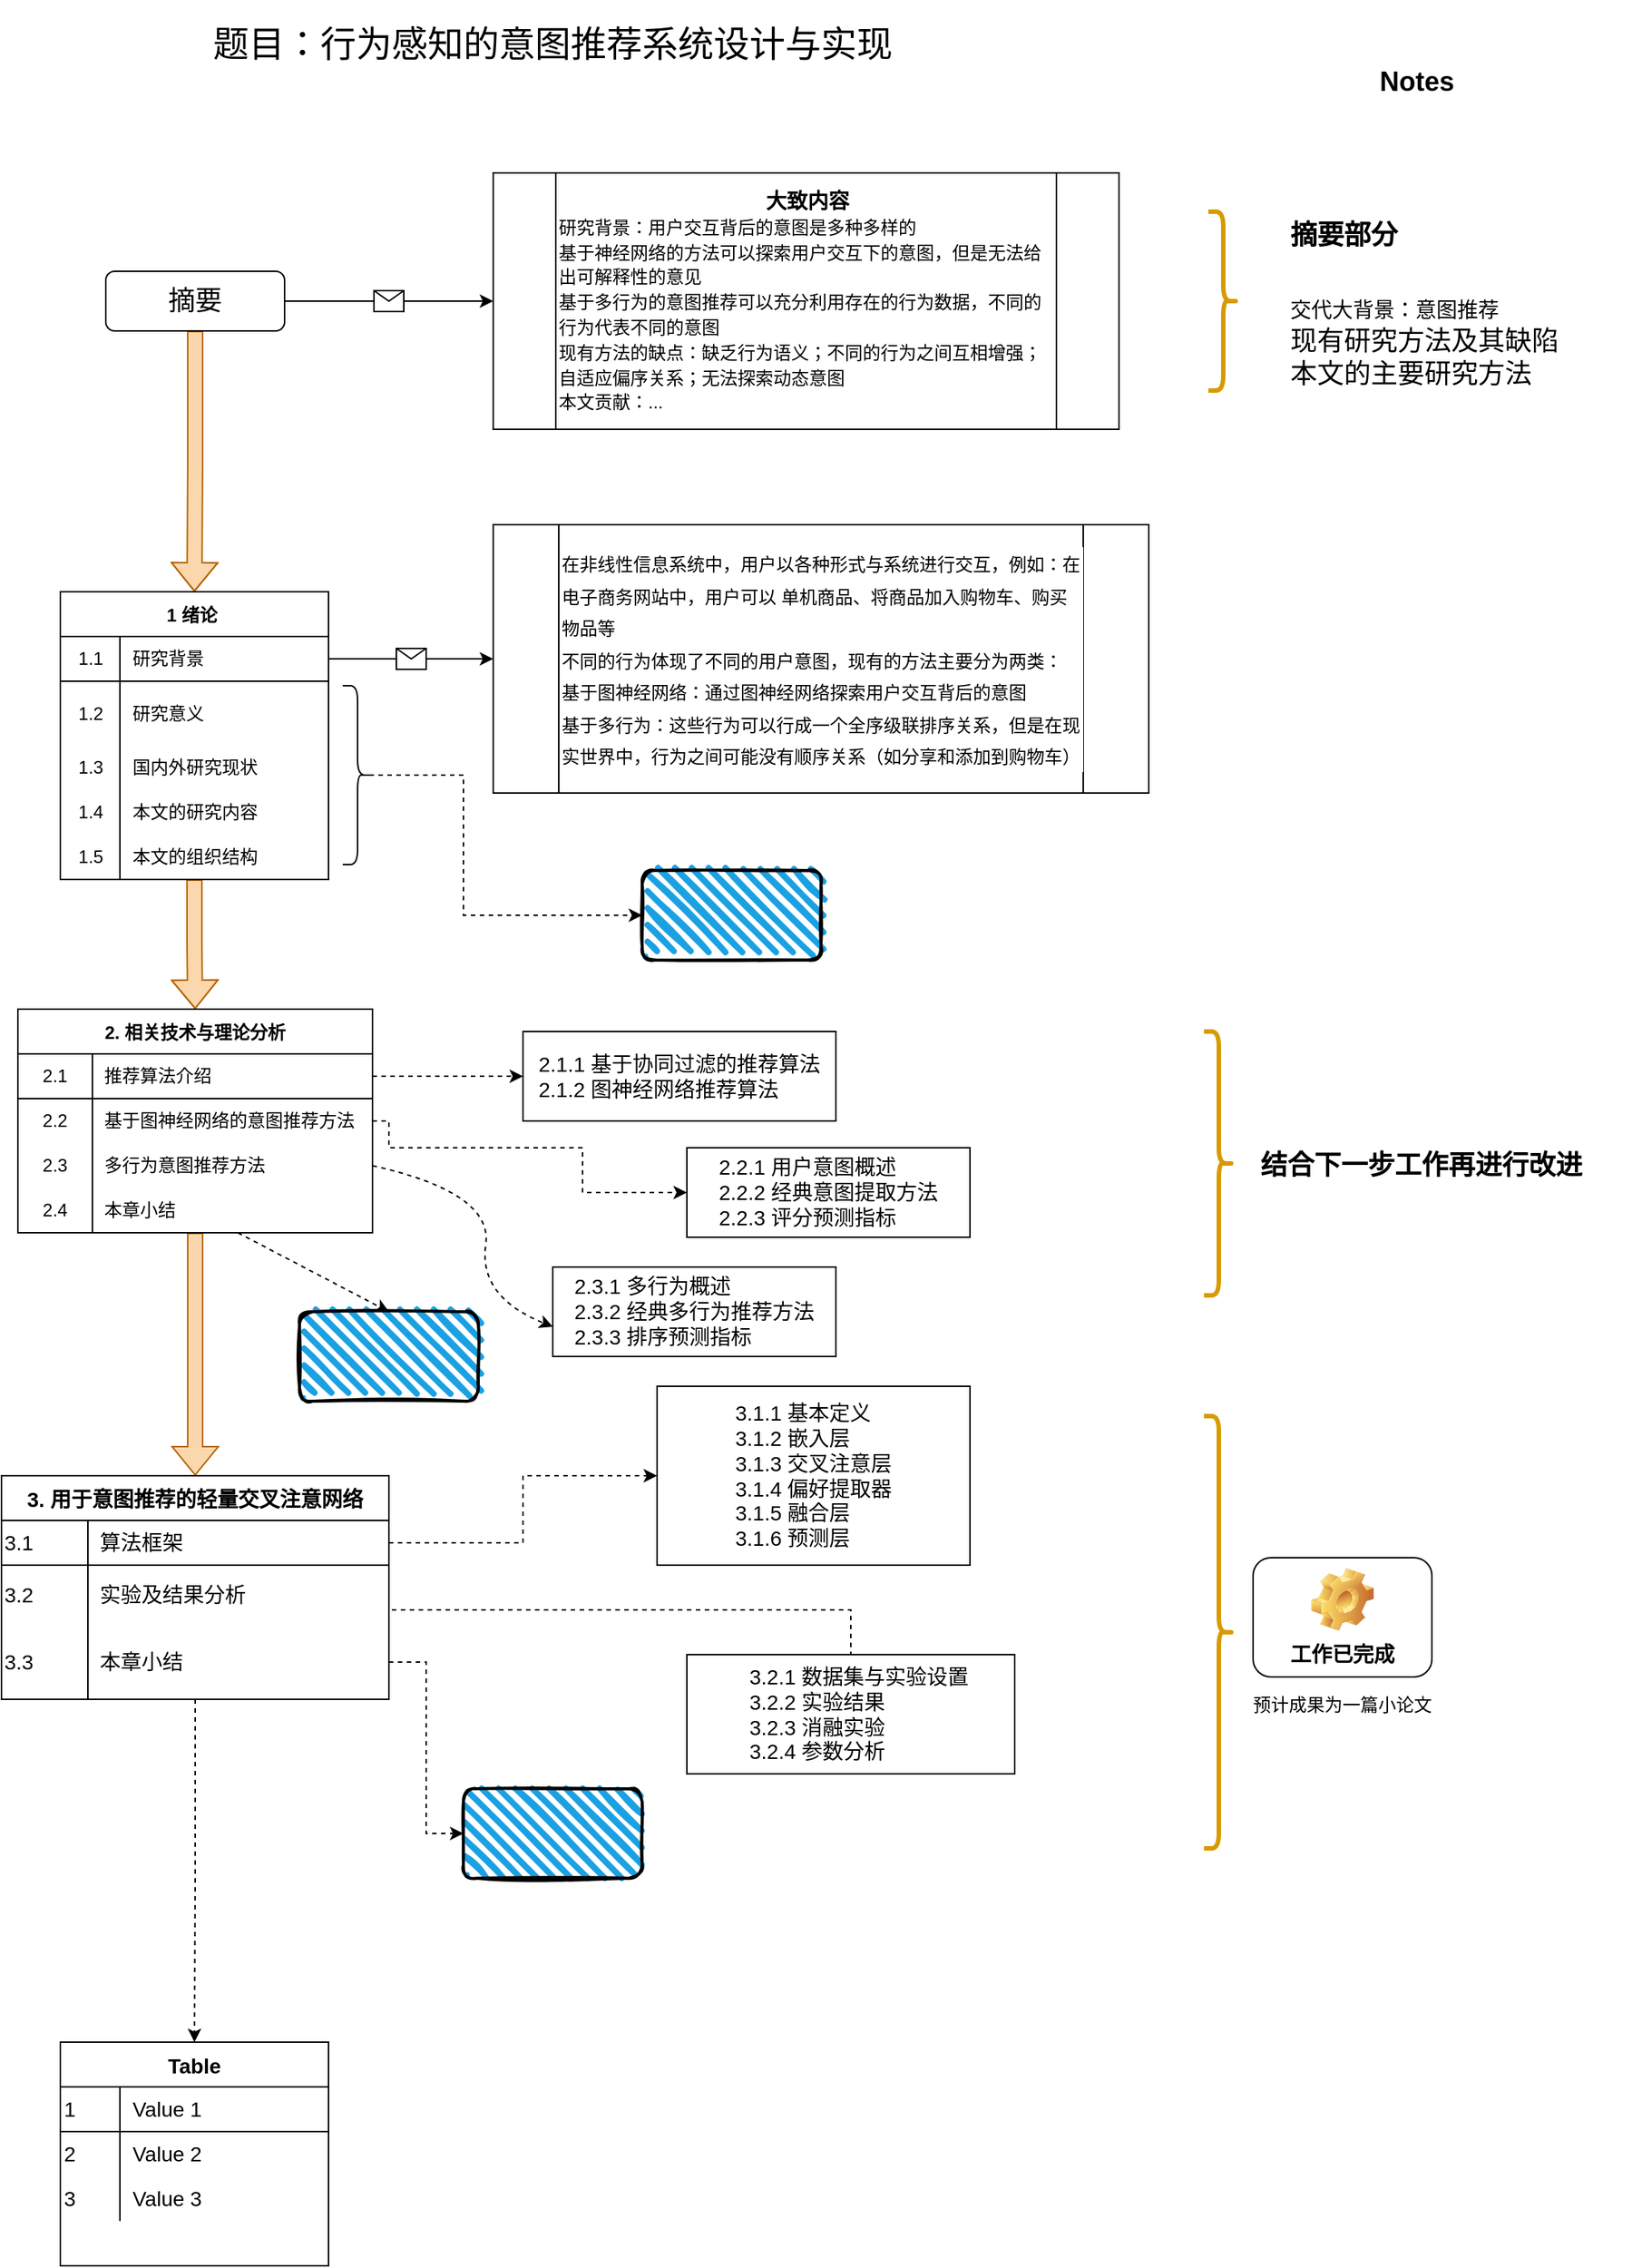 <mxfile version="15.6.5" type="github" pages="2">
  <diagram id="C5RBs43oDa-KdzZeNtuy" name="Page-1">
    <mxGraphModel dx="996" dy="686" grid="1" gridSize="10" guides="1" tooltips="1" connect="1" arrows="1" fold="1" page="1" pageScale="1" pageWidth="827" pageHeight="1169" math="0" shadow="0">
      <root>
        <mxCell id="WIyWlLk6GJQsqaUBKTNV-0" />
        <mxCell id="WIyWlLk6GJQsqaUBKTNV-1" parent="WIyWlLk6GJQsqaUBKTNV-0" />
        <mxCell id="WIyWlLk6GJQsqaUBKTNV-2" value="" style="rounded=0;html=1;jettySize=auto;orthogonalLoop=1;fontSize=11;endArrow=block;endFill=0;strokeWidth=1;shadow=0;labelBackgroundColor=none;edgeStyle=orthogonalEdgeStyle;strokeColor=#b46504;fontColor=default;fillColor=#fad7ac;entryX=0.5;entryY=0;entryDx=0;entryDy=0;shape=flexArrow;" parent="WIyWlLk6GJQsqaUBKTNV-1" source="WIyWlLk6GJQsqaUBKTNV-3" target="UXInjQQWeeVxgfWGkxOi-17" edge="1">
          <mxGeometry relative="1" as="geometry">
            <mxPoint x="150" y="470" as="targetPoint" />
          </mxGeometry>
        </mxCell>
        <mxCell id="WIyWlLk6GJQsqaUBKTNV-3" value="&lt;font style=&quot;font-size: 18px&quot;&gt;摘要&lt;/font&gt;" style="rounded=1;whiteSpace=wrap;html=1;fontSize=12;glass=0;strokeWidth=1;shadow=0;strokeColor=default;fontColor=default;fillColor=default;" parent="WIyWlLk6GJQsqaUBKTNV-1" vertex="1">
          <mxGeometry x="90" y="192" width="120" height="40" as="geometry" />
        </mxCell>
        <mxCell id="UXInjQQWeeVxgfWGkxOi-2" value="&lt;font style=&quot;font-size: 24px&quot;&gt;题目：行为感知的意图推荐系统设计与实现&lt;/font&gt;" style="rounded=0;whiteSpace=wrap;html=1;fontColor=default;strokeColor=none;fillColor=default;" parent="WIyWlLk6GJQsqaUBKTNV-1" vertex="1">
          <mxGeometry x="130" y="10" width="520" height="60" as="geometry" />
        </mxCell>
        <mxCell id="UXInjQQWeeVxgfWGkxOi-7" value="" style="endArrow=classic;html=1;rounded=0;labelBackgroundColor=default;fontSize=12;fontColor=default;strokeColor=default;exitX=1;exitY=0.5;exitDx=0;exitDy=0;entryX=0;entryY=0.5;entryDx=0;entryDy=0;" parent="WIyWlLk6GJQsqaUBKTNV-1" source="WIyWlLk6GJQsqaUBKTNV-3" target="_vd2yIrYozteqD-Mm0H8-16" edge="1">
          <mxGeometry relative="1" as="geometry">
            <mxPoint x="390" y="280" as="sourcePoint" />
            <mxPoint x="352" y="211.5" as="targetPoint" />
          </mxGeometry>
        </mxCell>
        <mxCell id="UXInjQQWeeVxgfWGkxOi-8" value="" style="shape=message;html=1;outlineConnect=0;fontSize=12;fontColor=default;strokeColor=default;fillColor=default;align=left;" parent="UXInjQQWeeVxgfWGkxOi-7" vertex="1">
          <mxGeometry width="20" height="14" relative="1" as="geometry">
            <mxPoint x="-10" y="-7" as="offset" />
          </mxGeometry>
        </mxCell>
        <mxCell id="UXInjQQWeeVxgfWGkxOi-13" value="" style="endArrow=classic;html=1;rounded=0;labelBackgroundColor=default;fontSize=18;fontColor=default;strokeColor=default;exitX=1;exitY=0.5;exitDx=0;exitDy=0;entryX=0;entryY=0.5;entryDx=0;entryDy=0;" parent="WIyWlLk6GJQsqaUBKTNV-1" source="UXInjQQWeeVxgfWGkxOi-18" target="UXInjQQWeeVxgfWGkxOi-16" edge="1">
          <mxGeometry relative="1" as="geometry">
            <mxPoint x="210.5" y="437" as="sourcePoint" />
            <mxPoint x="330.5" y="337" as="targetPoint" />
          </mxGeometry>
        </mxCell>
        <mxCell id="UXInjQQWeeVxgfWGkxOi-14" value="" style="shape=message;html=1;outlineConnect=0;fontSize=18;fontColor=default;strokeColor=default;fillColor=default;align=center;labelBackgroundColor=default;" parent="UXInjQQWeeVxgfWGkxOi-13" vertex="1">
          <mxGeometry width="20" height="14" relative="1" as="geometry">
            <mxPoint x="-10" y="-7" as="offset" />
          </mxGeometry>
        </mxCell>
        <mxCell id="UXInjQQWeeVxgfWGkxOi-16" value="&lt;font style=&quot;font-size: 12px&quot;&gt;在非线性信息系统中，用户以各种形式与系统进行交互，例如：在电子商务网站中，用户可以 &lt;font&gt;单机商品、将商品加入购物车、购买物品&lt;/font&gt;等&lt;br&gt;不同的行为体现了不同的用户意图，现有的方法主要分为两类：&lt;br&gt;&lt;font&gt;基于图神经网络&lt;/font&gt;：通过图神经网络探索用户交互背后的意图&lt;br&gt;&lt;font&gt;基于多行为&lt;/font&gt;：这些行为可以行成一个全序级联排序关系，但是在现实世界中，行为之间可能没有顺序关系（如分享和添加到购物车）&lt;br&gt;&lt;/font&gt;" style="shape=process;whiteSpace=wrap;html=1;backgroundOutline=1;fontSize=18;fontColor=default;strokeColor=default;fillColor=default;align=left;labelBackgroundColor=default;" parent="WIyWlLk6GJQsqaUBKTNV-1" vertex="1">
          <mxGeometry x="350" y="362" width="440" height="180" as="geometry" />
        </mxCell>
        <mxCell id="_vd2yIrYozteqD-Mm0H8-12" value="" style="edgeStyle=orthogonalEdgeStyle;rounded=0;orthogonalLoop=1;jettySize=auto;html=1;labelBackgroundColor=default;fontColor=default;fillColor=#fad7ac;strokeColor=#b46504;shape=flexArrow;" parent="WIyWlLk6GJQsqaUBKTNV-1" source="UXInjQQWeeVxgfWGkxOi-17" target="_vd2yIrYozteqD-Mm0H8-2" edge="1">
          <mxGeometry relative="1" as="geometry" />
        </mxCell>
        <mxCell id="UXInjQQWeeVxgfWGkxOi-17" value="1 绪论 " style="shape=table;startSize=30;container=1;collapsible=0;childLayout=tableLayout;fixedRows=1;rowLines=0;fontStyle=1;align=center;pointerEvents=1;fontSize=12;fontColor=default;strokeColor=default;fillColor=default;labelBackgroundColor=default;" parent="WIyWlLk6GJQsqaUBKTNV-1" vertex="1">
          <mxGeometry x="59.5" y="407" width="180" height="193" as="geometry" />
        </mxCell>
        <mxCell id="UXInjQQWeeVxgfWGkxOi-18" value="" style="shape=partialRectangle;html=1;whiteSpace=wrap;collapsible=0;dropTarget=0;pointerEvents=1;fillColor=none;top=0;left=0;bottom=1;right=0;points=[[0,0.5],[1,0.5]];portConstraint=eastwest;fontSize=12;fontColor=default;strokeColor=default;align=left;labelBackgroundColor=default;" parent="UXInjQQWeeVxgfWGkxOi-17" vertex="1">
          <mxGeometry y="30" width="180" height="30" as="geometry" />
        </mxCell>
        <mxCell id="UXInjQQWeeVxgfWGkxOi-19" value="1.1" style="shape=partialRectangle;html=1;whiteSpace=wrap;connectable=0;fillColor=none;top=0;left=0;bottom=0;right=0;overflow=hidden;pointerEvents=1;fontSize=12;fontColor=default;strokeColor=default;align=center;labelBackgroundColor=default;" parent="UXInjQQWeeVxgfWGkxOi-18" vertex="1">
          <mxGeometry width="40" height="30" as="geometry">
            <mxRectangle width="40" height="30" as="alternateBounds" />
          </mxGeometry>
        </mxCell>
        <mxCell id="UXInjQQWeeVxgfWGkxOi-20" value="研究背景" style="shape=partialRectangle;html=1;whiteSpace=wrap;connectable=0;fillColor=none;top=0;left=0;bottom=0;right=0;align=left;spacingLeft=6;overflow=hidden;pointerEvents=1;fontSize=12;fontColor=default;strokeColor=default;labelBackgroundColor=default;" parent="UXInjQQWeeVxgfWGkxOi-18" vertex="1">
          <mxGeometry x="40" width="140" height="30" as="geometry">
            <mxRectangle width="140" height="30" as="alternateBounds" />
          </mxGeometry>
        </mxCell>
        <mxCell id="UXInjQQWeeVxgfWGkxOi-21" value="" style="shape=partialRectangle;html=1;whiteSpace=wrap;collapsible=0;dropTarget=0;pointerEvents=1;fillColor=none;top=0;left=0;bottom=0;right=0;points=[[0,0.5],[1,0.5]];portConstraint=eastwest;fontSize=12;fontColor=default;strokeColor=default;align=left;perimeterSpacing=1;labelBackgroundColor=default;" parent="UXInjQQWeeVxgfWGkxOi-17" vertex="1">
          <mxGeometry y="60" width="180" height="43" as="geometry" />
        </mxCell>
        <mxCell id="UXInjQQWeeVxgfWGkxOi-22" value="1.2" style="shape=partialRectangle;html=1;whiteSpace=wrap;connectable=0;fillColor=none;top=0;left=0;bottom=0;right=0;overflow=hidden;pointerEvents=1;fontSize=12;fontColor=default;strokeColor=default;align=center;labelBackgroundColor=default;" parent="UXInjQQWeeVxgfWGkxOi-21" vertex="1">
          <mxGeometry width="40" height="43" as="geometry">
            <mxRectangle width="40" height="43" as="alternateBounds" />
          </mxGeometry>
        </mxCell>
        <mxCell id="UXInjQQWeeVxgfWGkxOi-23" value="研究意义" style="shape=partialRectangle;html=1;whiteSpace=wrap;connectable=0;fillColor=none;top=0;left=0;bottom=0;right=0;align=left;spacingLeft=6;overflow=hidden;pointerEvents=1;fontSize=12;fontColor=default;strokeColor=default;labelBackgroundColor=default;" parent="UXInjQQWeeVxgfWGkxOi-21" vertex="1">
          <mxGeometry x="40" width="140" height="43" as="geometry">
            <mxRectangle width="140" height="43" as="alternateBounds" />
          </mxGeometry>
        </mxCell>
        <mxCell id="UXInjQQWeeVxgfWGkxOi-24" value="" style="shape=partialRectangle;html=1;whiteSpace=wrap;collapsible=0;dropTarget=0;pointerEvents=1;fillColor=none;top=0;left=0;bottom=0;right=0;points=[[0,0.5],[1,0.5]];portConstraint=eastwest;fontSize=12;fontColor=default;strokeColor=default;align=left;labelBackgroundColor=default;" parent="UXInjQQWeeVxgfWGkxOi-17" vertex="1">
          <mxGeometry y="103" width="180" height="30" as="geometry" />
        </mxCell>
        <mxCell id="UXInjQQWeeVxgfWGkxOi-25" value="1.3" style="shape=partialRectangle;html=1;whiteSpace=wrap;connectable=0;fillColor=none;top=0;left=0;bottom=0;right=0;overflow=hidden;pointerEvents=1;fontSize=12;fontColor=default;strokeColor=default;align=center;labelBackgroundColor=default;" parent="UXInjQQWeeVxgfWGkxOi-24" vertex="1">
          <mxGeometry width="40" height="30" as="geometry">
            <mxRectangle width="40" height="30" as="alternateBounds" />
          </mxGeometry>
        </mxCell>
        <mxCell id="UXInjQQWeeVxgfWGkxOi-26" value="国内外研究现状" style="shape=partialRectangle;html=1;whiteSpace=wrap;connectable=0;fillColor=none;top=0;left=0;bottom=0;right=0;align=left;spacingLeft=6;overflow=hidden;pointerEvents=1;fontSize=12;fontColor=default;strokeColor=default;labelBackgroundColor=default;" parent="UXInjQQWeeVxgfWGkxOi-24" vertex="1">
          <mxGeometry x="40" width="140" height="30" as="geometry">
            <mxRectangle width="140" height="30" as="alternateBounds" />
          </mxGeometry>
        </mxCell>
        <mxCell id="_vd2yIrYozteqD-Mm0H8-82" value="" style="shape=partialRectangle;html=1;whiteSpace=wrap;collapsible=0;dropTarget=0;pointerEvents=1;fillColor=none;top=0;left=0;bottom=0;right=0;points=[[0,0.5],[1,0.5]];portConstraint=eastwest;fontSize=12;fontColor=default;strokeColor=default;align=left;labelBackgroundColor=default;" parent="UXInjQQWeeVxgfWGkxOi-17" vertex="1">
          <mxGeometry y="133" width="180" height="30" as="geometry" />
        </mxCell>
        <mxCell id="_vd2yIrYozteqD-Mm0H8-83" value="1.4" style="shape=partialRectangle;html=1;whiteSpace=wrap;connectable=0;fillColor=none;top=0;left=0;bottom=0;right=0;overflow=hidden;pointerEvents=1;fontSize=12;fontColor=default;strokeColor=default;align=center;labelBackgroundColor=default;" parent="_vd2yIrYozteqD-Mm0H8-82" vertex="1">
          <mxGeometry width="40" height="30" as="geometry">
            <mxRectangle width="40" height="30" as="alternateBounds" />
          </mxGeometry>
        </mxCell>
        <mxCell id="_vd2yIrYozteqD-Mm0H8-84" value="本文的研究内容" style="shape=partialRectangle;html=1;whiteSpace=wrap;connectable=0;fillColor=none;top=0;left=0;bottom=0;right=0;align=left;spacingLeft=6;overflow=hidden;pointerEvents=1;fontSize=12;fontColor=default;strokeColor=default;labelBackgroundColor=default;" parent="_vd2yIrYozteqD-Mm0H8-82" vertex="1">
          <mxGeometry x="40" width="140" height="30" as="geometry">
            <mxRectangle width="140" height="30" as="alternateBounds" />
          </mxGeometry>
        </mxCell>
        <mxCell id="_vd2yIrYozteqD-Mm0H8-85" value="" style="shape=partialRectangle;html=1;whiteSpace=wrap;collapsible=0;dropTarget=0;pointerEvents=1;fillColor=none;top=0;left=0;bottom=0;right=0;points=[[0,0.5],[1,0.5]];portConstraint=eastwest;fontSize=12;fontColor=default;strokeColor=default;align=left;labelBackgroundColor=default;" parent="UXInjQQWeeVxgfWGkxOi-17" vertex="1">
          <mxGeometry y="163" width="180" height="30" as="geometry" />
        </mxCell>
        <mxCell id="_vd2yIrYozteqD-Mm0H8-86" value="1.5" style="shape=partialRectangle;html=1;whiteSpace=wrap;connectable=0;fillColor=none;top=0;left=0;bottom=0;right=0;overflow=hidden;pointerEvents=1;fontSize=12;fontColor=default;strokeColor=default;align=center;labelBackgroundColor=default;" parent="_vd2yIrYozteqD-Mm0H8-85" vertex="1">
          <mxGeometry width="40" height="30" as="geometry">
            <mxRectangle width="40" height="30" as="alternateBounds" />
          </mxGeometry>
        </mxCell>
        <mxCell id="_vd2yIrYozteqD-Mm0H8-87" value="本文的组织结构" style="shape=partialRectangle;html=1;whiteSpace=wrap;connectable=0;fillColor=none;top=0;left=0;bottom=0;right=0;align=left;spacingLeft=6;overflow=hidden;pointerEvents=1;fontSize=12;fontColor=default;strokeColor=default;labelBackgroundColor=default;" parent="_vd2yIrYozteqD-Mm0H8-85" vertex="1">
          <mxGeometry x="40" width="140" height="30" as="geometry">
            <mxRectangle width="140" height="30" as="alternateBounds" />
          </mxGeometry>
        </mxCell>
        <mxCell id="_vd2yIrYozteqD-Mm0H8-0" value="" style="rounded=1;whiteSpace=wrap;html=1;strokeWidth=2;fillWeight=4;hachureGap=8;hachureAngle=45;fillColor=#1ba1e2;sketch=1;strokeColor=default;fontColor=default;labelBackgroundColor=default;" parent="WIyWlLk6GJQsqaUBKTNV-1" vertex="1">
          <mxGeometry x="450" y="594" width="120" height="60" as="geometry" />
        </mxCell>
        <mxCell id="_vd2yIrYozteqD-Mm0H8-1" style="edgeStyle=orthogonalEdgeStyle;rounded=0;orthogonalLoop=1;jettySize=auto;html=1;entryX=0;entryY=0.5;entryDx=0;entryDy=0;fontColor=default;fillColor=#fff2cc;strokeColor=default;labelBackgroundColor=default;dashed=1;exitX=0.1;exitY=0.5;exitDx=0;exitDy=0;exitPerimeter=0;" parent="WIyWlLk6GJQsqaUBKTNV-1" source="_vd2yIrYozteqD-Mm0H8-57" target="_vd2yIrYozteqD-Mm0H8-0" edge="1">
          <mxGeometry relative="1" as="geometry">
            <mxPoint x="270" y="507" as="sourcePoint" />
            <mxPoint x="390.5" y="624" as="targetPoint" />
            <Array as="points">
              <mxPoint x="330" y="530" />
              <mxPoint x="330" y="624" />
              <mxPoint x="414" y="624" />
            </Array>
          </mxGeometry>
        </mxCell>
        <mxCell id="_vd2yIrYozteqD-Mm0H8-30" value="" style="edgeStyle=orthogonalEdgeStyle;rounded=0;orthogonalLoop=1;jettySize=auto;html=1;labelBackgroundColor=default;fontSize=14;fontColor=default;strokeColor=#b46504;fillColor=#fad7ac;entryX=0.5;entryY=0;entryDx=0;entryDy=0;shape=flexArrow;" parent="WIyWlLk6GJQsqaUBKTNV-1" source="_vd2yIrYozteqD-Mm0H8-2" target="_vd2yIrYozteqD-Mm0H8-31" edge="1">
          <mxGeometry relative="1" as="geometry">
            <mxPoint x="149.5" y="950" as="targetPoint" />
          </mxGeometry>
        </mxCell>
        <mxCell id="_vd2yIrYozteqD-Mm0H8-2" value="2. 相关技术与理论分析" style="shape=table;startSize=30;container=1;collapsible=0;childLayout=tableLayout;fixedRows=1;rowLines=0;fontStyle=1;align=center;pointerEvents=1;fontSize=12;fontColor=default;strokeColor=default;fillColor=default;labelBackgroundColor=default;" parent="WIyWlLk6GJQsqaUBKTNV-1" vertex="1">
          <mxGeometry x="31" y="687" width="238" height="150" as="geometry" />
        </mxCell>
        <mxCell id="_vd2yIrYozteqD-Mm0H8-3" value="" style="shape=partialRectangle;html=1;whiteSpace=wrap;collapsible=0;dropTarget=0;pointerEvents=1;fillColor=none;top=0;left=0;bottom=1;right=0;points=[[0,0.5],[1,0.5]];portConstraint=eastwest;fontSize=12;fontColor=default;strokeColor=default;align=left;labelBackgroundColor=default;" parent="_vd2yIrYozteqD-Mm0H8-2" vertex="1">
          <mxGeometry y="30" width="238" height="30" as="geometry" />
        </mxCell>
        <mxCell id="_vd2yIrYozteqD-Mm0H8-4" value="2.1" style="shape=partialRectangle;html=1;whiteSpace=wrap;connectable=0;fillColor=none;top=0;left=0;bottom=0;right=0;overflow=hidden;pointerEvents=1;fontSize=12;fontColor=default;strokeColor=default;align=center;labelBackgroundColor=default;" parent="_vd2yIrYozteqD-Mm0H8-3" vertex="1">
          <mxGeometry width="50" height="30" as="geometry">
            <mxRectangle width="50" height="30" as="alternateBounds" />
          </mxGeometry>
        </mxCell>
        <mxCell id="_vd2yIrYozteqD-Mm0H8-5" value="推荐算法介绍" style="shape=partialRectangle;html=1;whiteSpace=wrap;connectable=0;fillColor=none;top=0;left=0;bottom=0;right=0;align=left;spacingLeft=6;overflow=hidden;pointerEvents=1;fontSize=12;fontColor=default;strokeColor=default;labelBackgroundColor=default;" parent="_vd2yIrYozteqD-Mm0H8-3" vertex="1">
          <mxGeometry x="50" width="188" height="30" as="geometry">
            <mxRectangle width="188" height="30" as="alternateBounds" />
          </mxGeometry>
        </mxCell>
        <mxCell id="_vd2yIrYozteqD-Mm0H8-6" value="" style="shape=partialRectangle;html=1;whiteSpace=wrap;collapsible=0;dropTarget=0;pointerEvents=1;fillColor=none;top=0;left=0;bottom=0;right=0;points=[[0,0.5],[1,0.5]];portConstraint=eastwest;fontSize=12;fontColor=default;strokeColor=default;align=left;labelBackgroundColor=default;" parent="_vd2yIrYozteqD-Mm0H8-2" vertex="1">
          <mxGeometry y="60" width="238" height="30" as="geometry" />
        </mxCell>
        <mxCell id="_vd2yIrYozteqD-Mm0H8-7" value="2.2" style="shape=partialRectangle;html=1;whiteSpace=wrap;connectable=0;fillColor=none;top=0;left=0;bottom=0;right=0;overflow=hidden;pointerEvents=1;fontSize=12;fontColor=default;strokeColor=default;align=center;labelBackgroundColor=default;" parent="_vd2yIrYozteqD-Mm0H8-6" vertex="1">
          <mxGeometry width="50" height="30" as="geometry">
            <mxRectangle width="50" height="30" as="alternateBounds" />
          </mxGeometry>
        </mxCell>
        <mxCell id="_vd2yIrYozteqD-Mm0H8-8" value="基于图神经网络的意图推荐方法" style="shape=partialRectangle;html=1;whiteSpace=wrap;connectable=0;fillColor=none;top=0;left=0;bottom=0;right=0;align=left;spacingLeft=6;overflow=hidden;pointerEvents=1;fontSize=12;fontColor=default;strokeColor=default;labelBackgroundColor=default;" parent="_vd2yIrYozteqD-Mm0H8-6" vertex="1">
          <mxGeometry x="50" width="188" height="30" as="geometry">
            <mxRectangle width="188" height="30" as="alternateBounds" />
          </mxGeometry>
        </mxCell>
        <mxCell id="_vd2yIrYozteqD-Mm0H8-9" value="" style="shape=partialRectangle;html=1;whiteSpace=wrap;collapsible=0;dropTarget=0;pointerEvents=1;fillColor=none;top=0;left=0;bottom=0;right=0;points=[[0,0.5],[1,0.5]];portConstraint=eastwest;fontSize=12;fontColor=default;strokeColor=default;align=left;labelBackgroundColor=default;" parent="_vd2yIrYozteqD-Mm0H8-2" vertex="1">
          <mxGeometry y="90" width="238" height="30" as="geometry" />
        </mxCell>
        <mxCell id="_vd2yIrYozteqD-Mm0H8-10" value="2.3" style="shape=partialRectangle;html=1;whiteSpace=wrap;connectable=0;fillColor=none;top=0;left=0;bottom=0;right=0;overflow=hidden;pointerEvents=1;fontSize=12;fontColor=default;strokeColor=default;align=center;labelBackgroundColor=default;" parent="_vd2yIrYozteqD-Mm0H8-9" vertex="1">
          <mxGeometry width="50" height="30" as="geometry">
            <mxRectangle width="50" height="30" as="alternateBounds" />
          </mxGeometry>
        </mxCell>
        <mxCell id="_vd2yIrYozteqD-Mm0H8-11" value="多行为意图推荐方法" style="shape=partialRectangle;html=1;whiteSpace=wrap;connectable=0;fillColor=none;top=0;left=0;bottom=0;right=0;align=left;spacingLeft=6;overflow=hidden;pointerEvents=1;fontSize=12;fontColor=default;strokeColor=default;labelBackgroundColor=default;" parent="_vd2yIrYozteqD-Mm0H8-9" vertex="1">
          <mxGeometry x="50" width="188" height="30" as="geometry">
            <mxRectangle width="188" height="30" as="alternateBounds" />
          </mxGeometry>
        </mxCell>
        <mxCell id="_vd2yIrYozteqD-Mm0H8-72" value="" style="shape=partialRectangle;html=1;whiteSpace=wrap;collapsible=0;dropTarget=0;pointerEvents=1;fillColor=none;top=0;left=0;bottom=0;right=0;points=[[0,0.5],[1,0.5]];portConstraint=eastwest;fontSize=12;fontColor=default;strokeColor=default;align=left;labelBackgroundColor=default;" parent="_vd2yIrYozteqD-Mm0H8-2" vertex="1">
          <mxGeometry y="120" width="238" height="30" as="geometry" />
        </mxCell>
        <mxCell id="_vd2yIrYozteqD-Mm0H8-73" value="2.4" style="shape=partialRectangle;html=1;whiteSpace=wrap;connectable=0;fillColor=none;top=0;left=0;bottom=0;right=0;overflow=hidden;pointerEvents=1;fontSize=12;fontColor=default;strokeColor=default;align=center;labelBackgroundColor=default;" parent="_vd2yIrYozteqD-Mm0H8-72" vertex="1">
          <mxGeometry width="50" height="30" as="geometry">
            <mxRectangle width="50" height="30" as="alternateBounds" />
          </mxGeometry>
        </mxCell>
        <mxCell id="_vd2yIrYozteqD-Mm0H8-74" value="本章小结" style="shape=partialRectangle;html=1;whiteSpace=wrap;connectable=0;fillColor=none;top=0;left=0;bottom=0;right=0;align=left;spacingLeft=6;overflow=hidden;pointerEvents=1;fontSize=12;fontColor=default;strokeColor=default;labelBackgroundColor=default;" parent="_vd2yIrYozteqD-Mm0H8-72" vertex="1">
          <mxGeometry x="50" width="188" height="30" as="geometry">
            <mxRectangle width="188" height="30" as="alternateBounds" />
          </mxGeometry>
        </mxCell>
        <mxCell id="_vd2yIrYozteqD-Mm0H8-16" value="&lt;p style=&quot;line-height: 1.2&quot;&gt;&lt;/p&gt;&lt;div style=&quot;text-align: center&quot;&gt;&lt;font style=&quot;font-size: 14px&quot;&gt;&lt;b&gt;大致内容&lt;/b&gt;&lt;/font&gt;&lt;/div&gt;&lt;font style=&quot;font-size: 12px&quot;&gt;&lt;font style=&quot;line-height: 1.2 ; font-size: 12px&quot;&gt;&lt;font style=&quot;font-size: 12px&quot;&gt;研究背景：用户交互背后的意图是多种多样的&lt;/font&gt;&lt;br&gt;基于神经网络的方法可以探索用户交互下的意图，但是无法给出可解释性的意见&lt;br&gt;基于多行为的意图推荐可以充分利用存在的行为数据，不同的行为代表不同的意图&lt;br&gt;现有方法的缺点：缺乏行为语义；不同的行为之间互相增强；自适应偏序关系；无法探索动态意图&lt;br&gt;本文贡献：...&lt;/font&gt;&lt;/font&gt;&lt;p&gt;&lt;/p&gt;" style="shape=process;whiteSpace=wrap;html=1;backgroundOutline=1;fontSize=14;fontColor=default;strokeColor=default;fillColor=default;align=left;" parent="WIyWlLk6GJQsqaUBKTNV-1" vertex="1">
          <mxGeometry x="350" y="126" width="420" height="172" as="geometry" />
        </mxCell>
        <mxCell id="_vd2yIrYozteqD-Mm0H8-21" value="&lt;div style=&quot;text-align: left&quot;&gt;2.1.1 基于协同过滤的推荐算法&lt;/div&gt;&lt;div style=&quot;text-align: left&quot;&gt;2.1.2 图神经网络推荐算法&lt;/div&gt;" style="whiteSpace=wrap;html=1;align=center;verticalAlign=middle;treeFolding=1;treeMoving=1;newEdgeStyle={&quot;edgeStyle&quot;:&quot;elbowEdgeStyle&quot;,&quot;startArrow&quot;:&quot;none&quot;,&quot;endArrow&quot;:&quot;none&quot;};labelBackgroundColor=default;fontSize=14;fontColor=default;strokeColor=default;fillColor=default;" parent="WIyWlLk6GJQsqaUBKTNV-1" vertex="1">
          <mxGeometry x="370" y="702" width="210" height="60" as="geometry" />
        </mxCell>
        <mxCell id="_vd2yIrYozteqD-Mm0H8-22" value="" style="edgeStyle=elbowEdgeStyle;elbow=vertical;startArrow=none;endArrow=classic;rounded=0;labelBackgroundColor=default;fontSize=14;fontColor=default;strokeColor=default;fillColor=default;dashed=1;endFill=1;" parent="WIyWlLk6GJQsqaUBKTNV-1" source="_vd2yIrYozteqD-Mm0H8-3" target="_vd2yIrYozteqD-Mm0H8-21" edge="1">
          <mxGeometry relative="1" as="geometry">
            <mxPoint x="450" y="687" as="sourcePoint" />
          </mxGeometry>
        </mxCell>
        <mxCell id="_vd2yIrYozteqD-Mm0H8-23" value="&lt;div style=&quot;text-align: left&quot;&gt;2.2.1 用户意图概述&lt;/div&gt;&lt;div style=&quot;text-align: left&quot;&gt;2.2.2 经典意图提取方法&lt;/div&gt;&lt;div style=&quot;text-align: left&quot;&gt;2.2.3 评分预测指标&lt;/div&gt;" style="whiteSpace=wrap;html=1;align=center;verticalAlign=middle;treeFolding=1;treeMoving=1;newEdgeStyle={&quot;edgeStyle&quot;:&quot;elbowEdgeStyle&quot;,&quot;startArrow&quot;:&quot;none&quot;,&quot;endArrow&quot;:&quot;none&quot;};labelBackgroundColor=default;fontSize=14;fontColor=default;strokeColor=default;fillColor=default;" parent="WIyWlLk6GJQsqaUBKTNV-1" vertex="1">
          <mxGeometry x="480" y="780" width="190" height="60" as="geometry" />
        </mxCell>
        <mxCell id="_vd2yIrYozteqD-Mm0H8-25" style="edgeStyle=orthogonalEdgeStyle;rounded=0;orthogonalLoop=1;jettySize=auto;html=1;entryX=0;entryY=0.5;entryDx=0;entryDy=0;labelBackgroundColor=default;fontSize=14;fontColor=default;strokeColor=default;fillColor=default;dashed=1;" parent="WIyWlLk6GJQsqaUBKTNV-1" source="_vd2yIrYozteqD-Mm0H8-6" target="_vd2yIrYozteqD-Mm0H8-23" edge="1">
          <mxGeometry relative="1" as="geometry">
            <Array as="points">
              <mxPoint x="280" y="762" />
              <mxPoint x="280" y="780" />
              <mxPoint x="410" y="780" />
              <mxPoint x="410" y="810" />
            </Array>
          </mxGeometry>
        </mxCell>
        <mxCell id="_vd2yIrYozteqD-Mm0H8-26" value="&lt;div style=&quot;text-align: left&quot;&gt;2.3.1 多行为概述&lt;/div&gt;&lt;div style=&quot;text-align: left&quot;&gt;2.3.2 经典多行为推荐方法&lt;/div&gt;&lt;div style=&quot;text-align: left&quot;&gt;2.3.3 排序预测指标&lt;/div&gt;" style="whiteSpace=wrap;html=1;align=center;verticalAlign=middle;treeFolding=1;treeMoving=1;newEdgeStyle={&quot;edgeStyle&quot;:&quot;elbowEdgeStyle&quot;,&quot;startArrow&quot;:&quot;none&quot;,&quot;endArrow&quot;:&quot;none&quot;};labelBackgroundColor=default;fontSize=14;fontColor=default;strokeColor=default;fillColor=default;" parent="WIyWlLk6GJQsqaUBKTNV-1" vertex="1">
          <mxGeometry x="390" y="860" width="190" height="60" as="geometry" />
        </mxCell>
        <mxCell id="_vd2yIrYozteqD-Mm0H8-45" value="" style="edgeStyle=orthogonalEdgeStyle;rounded=0;orthogonalLoop=1;jettySize=auto;html=1;dashed=1;labelBackgroundColor=default;fontSize=14;fontColor=default;strokeColor=default;fillColor=default;exitX=1;exitY=0.5;exitDx=0;exitDy=0;entryX=0;entryY=0.5;entryDx=0;entryDy=0;" parent="WIyWlLk6GJQsqaUBKTNV-1" source="_vd2yIrYozteqD-Mm0H8-32" target="_vd2yIrYozteqD-Mm0H8-49" edge="1">
          <mxGeometry relative="1" as="geometry">
            <mxPoint x="470" y="1025" as="targetPoint" />
          </mxGeometry>
        </mxCell>
        <mxCell id="_vd2yIrYozteqD-Mm0H8-56" style="edgeStyle=orthogonalEdgeStyle;rounded=0;orthogonalLoop=1;jettySize=auto;html=1;dashed=1;labelBackgroundColor=default;fontSize=14;fontColor=default;strokeColor=default;fillColor=default;entryX=0.5;entryY=0;entryDx=0;entryDy=0;" parent="WIyWlLk6GJQsqaUBKTNV-1" source="_vd2yIrYozteqD-Mm0H8-31" target="_vd2yIrYozteqD-Mm0H8-62" edge="1">
          <mxGeometry relative="1" as="geometry">
            <mxPoint x="150" y="1410" as="targetPoint" />
          </mxGeometry>
        </mxCell>
        <mxCell id="_vd2yIrYozteqD-Mm0H8-31" value="3. 用于意图推荐的轻量交叉注意网络" style="shape=table;startSize=30;container=1;collapsible=0;childLayout=tableLayout;fixedRows=1;rowLines=0;fontStyle=1;align=center;pointerEvents=1;labelBackgroundColor=default;fontSize=14;fontColor=default;strokeColor=default;fillColor=default;" parent="WIyWlLk6GJQsqaUBKTNV-1" vertex="1">
          <mxGeometry x="20" y="1000" width="260" height="150" as="geometry" />
        </mxCell>
        <mxCell id="_vd2yIrYozteqD-Mm0H8-32" value="" style="shape=partialRectangle;html=1;whiteSpace=wrap;collapsible=0;dropTarget=0;pointerEvents=1;fillColor=none;top=0;left=0;bottom=1;right=0;points=[[0,0.5],[1,0.5]];portConstraint=eastwest;labelBackgroundColor=default;fontSize=14;fontColor=default;strokeColor=default;align=left;" parent="_vd2yIrYozteqD-Mm0H8-31" vertex="1">
          <mxGeometry y="30" width="260" height="30" as="geometry" />
        </mxCell>
        <mxCell id="_vd2yIrYozteqD-Mm0H8-33" value="3.1" style="shape=partialRectangle;html=1;whiteSpace=wrap;connectable=0;fillColor=none;top=0;left=0;bottom=0;right=0;overflow=hidden;pointerEvents=1;labelBackgroundColor=default;fontSize=14;fontColor=default;strokeColor=default;align=left;" parent="_vd2yIrYozteqD-Mm0H8-32" vertex="1">
          <mxGeometry width="58" height="30" as="geometry">
            <mxRectangle width="58" height="30" as="alternateBounds" />
          </mxGeometry>
        </mxCell>
        <mxCell id="_vd2yIrYozteqD-Mm0H8-34" value="算法框架" style="shape=partialRectangle;html=1;whiteSpace=wrap;connectable=0;fillColor=none;top=0;left=0;bottom=0;right=0;align=left;spacingLeft=6;overflow=hidden;pointerEvents=1;labelBackgroundColor=default;fontSize=14;fontColor=default;strokeColor=default;" parent="_vd2yIrYozteqD-Mm0H8-32" vertex="1">
          <mxGeometry x="58" width="202" height="30" as="geometry">
            <mxRectangle width="202" height="30" as="alternateBounds" />
          </mxGeometry>
        </mxCell>
        <mxCell id="_vd2yIrYozteqD-Mm0H8-35" value="" style="shape=partialRectangle;html=1;whiteSpace=wrap;collapsible=0;dropTarget=0;pointerEvents=1;fillColor=none;top=0;left=0;bottom=0;right=0;points=[[0,0.5],[1,0.5]];portConstraint=eastwest;labelBackgroundColor=default;fontSize=14;fontColor=default;strokeColor=default;align=left;" parent="_vd2yIrYozteqD-Mm0H8-31" vertex="1">
          <mxGeometry y="60" width="260" height="40" as="geometry" />
        </mxCell>
        <mxCell id="_vd2yIrYozteqD-Mm0H8-36" value="3.2" style="shape=partialRectangle;html=1;whiteSpace=wrap;connectable=0;fillColor=none;top=0;left=0;bottom=0;right=0;overflow=hidden;pointerEvents=1;labelBackgroundColor=default;fontSize=14;fontColor=default;strokeColor=default;align=left;" parent="_vd2yIrYozteqD-Mm0H8-35" vertex="1">
          <mxGeometry width="58" height="40" as="geometry">
            <mxRectangle width="58" height="40" as="alternateBounds" />
          </mxGeometry>
        </mxCell>
        <mxCell id="_vd2yIrYozteqD-Mm0H8-37" value="实验及结果分析" style="shape=partialRectangle;html=1;whiteSpace=wrap;connectable=0;fillColor=none;top=0;left=0;bottom=0;right=0;align=left;spacingLeft=6;overflow=hidden;pointerEvents=1;labelBackgroundColor=default;fontSize=14;fontColor=default;strokeColor=default;" parent="_vd2yIrYozteqD-Mm0H8-35" vertex="1">
          <mxGeometry x="58" width="202" height="40" as="geometry">
            <mxRectangle width="202" height="40" as="alternateBounds" />
          </mxGeometry>
        </mxCell>
        <mxCell id="_vd2yIrYozteqD-Mm0H8-38" value="" style="shape=partialRectangle;html=1;whiteSpace=wrap;collapsible=0;dropTarget=0;pointerEvents=1;fillColor=none;top=0;left=0;bottom=0;right=0;points=[[0,0.5],[1,0.5]];portConstraint=eastwest;labelBackgroundColor=default;fontSize=14;fontColor=default;strokeColor=default;align=left;" parent="_vd2yIrYozteqD-Mm0H8-31" vertex="1">
          <mxGeometry y="100" width="260" height="50" as="geometry" />
        </mxCell>
        <mxCell id="_vd2yIrYozteqD-Mm0H8-39" value="3.3" style="shape=partialRectangle;html=1;whiteSpace=wrap;connectable=0;fillColor=none;top=0;left=0;bottom=0;right=0;overflow=hidden;pointerEvents=1;labelBackgroundColor=default;fontSize=14;fontColor=default;strokeColor=default;align=left;" parent="_vd2yIrYozteqD-Mm0H8-38" vertex="1">
          <mxGeometry width="58" height="50" as="geometry">
            <mxRectangle width="58" height="50" as="alternateBounds" />
          </mxGeometry>
        </mxCell>
        <mxCell id="_vd2yIrYozteqD-Mm0H8-40" value="本章小结" style="shape=partialRectangle;html=1;whiteSpace=wrap;connectable=0;fillColor=none;top=0;left=0;bottom=0;right=0;align=left;spacingLeft=6;overflow=hidden;pointerEvents=1;labelBackgroundColor=default;fontSize=14;fontColor=default;strokeColor=default;" parent="_vd2yIrYozteqD-Mm0H8-38" vertex="1">
          <mxGeometry x="58" width="202" height="50" as="geometry">
            <mxRectangle width="202" height="50" as="alternateBounds" />
          </mxGeometry>
        </mxCell>
        <mxCell id="_vd2yIrYozteqD-Mm0H8-49" value="&lt;div style=&quot;text-align: left&quot;&gt;3.1.1 基本定义&lt;br style=&quot;font-weight: 700&quot;&gt;3.1.2 嵌入层&lt;br&gt;3.1.3 交叉注意层&lt;br&gt;3.1.4 偏好提取器&lt;br&gt;3.1.5 融合层&lt;br&gt;3.1.6 预测层&lt;br&gt;&lt;/div&gt;" style="whiteSpace=wrap;html=1;align=center;verticalAlign=middle;treeFolding=1;treeMoving=1;newEdgeStyle={&quot;edgeStyle&quot;:&quot;elbowEdgeStyle&quot;,&quot;startArrow&quot;:&quot;none&quot;,&quot;endArrow&quot;:&quot;none&quot;};labelBackgroundColor=default;fontSize=14;fontColor=default;strokeColor=default;fillColor=default;" parent="WIyWlLk6GJQsqaUBKTNV-1" vertex="1">
          <mxGeometry x="460" y="940" width="210" height="120" as="geometry" />
        </mxCell>
        <mxCell id="_vd2yIrYozteqD-Mm0H8-50" value="" style="rounded=1;whiteSpace=wrap;html=1;strokeWidth=2;fillWeight=4;hachureGap=8;hachureAngle=45;fillColor=#1ba1e2;sketch=1;strokeColor=default;fontColor=default;labelBackgroundColor=default;" parent="WIyWlLk6GJQsqaUBKTNV-1" vertex="1">
          <mxGeometry x="330" y="1210" width="120" height="60" as="geometry" />
        </mxCell>
        <mxCell id="_vd2yIrYozteqD-Mm0H8-53" style="edgeStyle=orthogonalEdgeStyle;rounded=0;orthogonalLoop=1;jettySize=auto;html=1;entryX=0;entryY=0.5;entryDx=0;entryDy=0;dashed=1;labelBackgroundColor=default;fontSize=14;fontColor=default;strokeColor=default;fillColor=default;exitX=1;exitY=0.5;exitDx=0;exitDy=0;" parent="WIyWlLk6GJQsqaUBKTNV-1" source="_vd2yIrYozteqD-Mm0H8-38" target="_vd2yIrYozteqD-Mm0H8-50" edge="1">
          <mxGeometry relative="1" as="geometry">
            <mxPoint x="310" y="1110" as="sourcePoint" />
          </mxGeometry>
        </mxCell>
        <mxCell id="_vd2yIrYozteqD-Mm0H8-54" value="&lt;blockquote style=&quot;margin: 0 0 0 40px ; border: none ; padding: 0px&quot;&gt;3.2.1 数据集与实验设置&lt;br&gt;3.2.2 实验结果&lt;br&gt;3.2.3 消融实验&lt;br&gt;3.2.4 参数分析&lt;/blockquote&gt;" style="whiteSpace=wrap;html=1;align=left;verticalAlign=middle;treeFolding=1;treeMoving=1;newEdgeStyle={&quot;edgeStyle&quot;:&quot;elbowEdgeStyle&quot;,&quot;startArrow&quot;:&quot;none&quot;,&quot;endArrow&quot;:&quot;none&quot;};labelBackgroundColor=default;fontSize=14;fontColor=default;strokeColor=default;fillColor=default;" parent="WIyWlLk6GJQsqaUBKTNV-1" vertex="1">
          <mxGeometry x="480" y="1120" width="220" height="80" as="geometry" />
        </mxCell>
        <mxCell id="_vd2yIrYozteqD-Mm0H8-55" value="" style="edgeStyle=elbowEdgeStyle;elbow=vertical;startArrow=none;endArrow=none;rounded=0;dashed=1;labelBackgroundColor=default;fontSize=14;fontColor=default;strokeColor=default;fillColor=default;entryX=0.5;entryY=0;entryDx=0;entryDy=0;" parent="WIyWlLk6GJQsqaUBKTNV-1" target="_vd2yIrYozteqD-Mm0H8-54" edge="1">
          <mxGeometry relative="1" as="geometry">
            <mxPoint x="280" y="1080" as="sourcePoint" />
            <mxPoint x="515" y="1130" as="targetPoint" />
            <Array as="points">
              <mxPoint x="400" y="1090" />
            </Array>
          </mxGeometry>
        </mxCell>
        <mxCell id="_vd2yIrYozteqD-Mm0H8-57" value="" style="shape=curlyBracket;whiteSpace=wrap;html=1;rounded=1;flipH=1;labelBackgroundColor=default;fontSize=14;fontColor=default;strokeColor=default;fillColor=default;align=left;" parent="WIyWlLk6GJQsqaUBKTNV-1" vertex="1">
          <mxGeometry x="249" y="470" width="20" height="120" as="geometry" />
        </mxCell>
        <mxCell id="_vd2yIrYozteqD-Mm0H8-62" value="Table" style="shape=table;startSize=30;container=1;collapsible=0;childLayout=tableLayout;fixedRows=1;rowLines=0;fontStyle=1;align=center;pointerEvents=1;labelBackgroundColor=default;fontSize=14;fontColor=default;strokeColor=default;fillColor=default;" parent="WIyWlLk6GJQsqaUBKTNV-1" vertex="1">
          <mxGeometry x="59.5" y="1380" width="180" height="150" as="geometry" />
        </mxCell>
        <mxCell id="_vd2yIrYozteqD-Mm0H8-63" value="" style="shape=partialRectangle;html=1;whiteSpace=wrap;collapsible=0;dropTarget=0;pointerEvents=1;fillColor=none;top=0;left=0;bottom=1;right=0;points=[[0,0.5],[1,0.5]];portConstraint=eastwest;labelBackgroundColor=default;fontSize=14;fontColor=default;strokeColor=default;align=left;" parent="_vd2yIrYozteqD-Mm0H8-62" vertex="1">
          <mxGeometry y="30" width="180" height="30" as="geometry" />
        </mxCell>
        <mxCell id="_vd2yIrYozteqD-Mm0H8-64" value="1" style="shape=partialRectangle;html=1;whiteSpace=wrap;connectable=0;fillColor=none;top=0;left=0;bottom=0;right=0;overflow=hidden;pointerEvents=1;labelBackgroundColor=default;fontSize=14;fontColor=default;strokeColor=default;align=left;" parent="_vd2yIrYozteqD-Mm0H8-63" vertex="1">
          <mxGeometry width="40" height="30" as="geometry">
            <mxRectangle width="40" height="30" as="alternateBounds" />
          </mxGeometry>
        </mxCell>
        <mxCell id="_vd2yIrYozteqD-Mm0H8-65" value="Value 1" style="shape=partialRectangle;html=1;whiteSpace=wrap;connectable=0;fillColor=none;top=0;left=0;bottom=0;right=0;align=left;spacingLeft=6;overflow=hidden;pointerEvents=1;labelBackgroundColor=default;fontSize=14;fontColor=default;strokeColor=default;" parent="_vd2yIrYozteqD-Mm0H8-63" vertex="1">
          <mxGeometry x="40" width="140" height="30" as="geometry">
            <mxRectangle width="140" height="30" as="alternateBounds" />
          </mxGeometry>
        </mxCell>
        <mxCell id="_vd2yIrYozteqD-Mm0H8-66" value="" style="shape=partialRectangle;html=1;whiteSpace=wrap;collapsible=0;dropTarget=0;pointerEvents=1;fillColor=none;top=0;left=0;bottom=0;right=0;points=[[0,0.5],[1,0.5]];portConstraint=eastwest;labelBackgroundColor=default;fontSize=14;fontColor=default;strokeColor=default;align=left;" parent="_vd2yIrYozteqD-Mm0H8-62" vertex="1">
          <mxGeometry y="60" width="180" height="30" as="geometry" />
        </mxCell>
        <mxCell id="_vd2yIrYozteqD-Mm0H8-67" value="2" style="shape=partialRectangle;html=1;whiteSpace=wrap;connectable=0;fillColor=none;top=0;left=0;bottom=0;right=0;overflow=hidden;pointerEvents=1;labelBackgroundColor=default;fontSize=14;fontColor=default;strokeColor=default;align=left;" parent="_vd2yIrYozteqD-Mm0H8-66" vertex="1">
          <mxGeometry width="40" height="30" as="geometry">
            <mxRectangle width="40" height="30" as="alternateBounds" />
          </mxGeometry>
        </mxCell>
        <mxCell id="_vd2yIrYozteqD-Mm0H8-68" value="Value 2" style="shape=partialRectangle;html=1;whiteSpace=wrap;connectable=0;fillColor=none;top=0;left=0;bottom=0;right=0;align=left;spacingLeft=6;overflow=hidden;pointerEvents=1;labelBackgroundColor=default;fontSize=14;fontColor=default;strokeColor=default;" parent="_vd2yIrYozteqD-Mm0H8-66" vertex="1">
          <mxGeometry x="40" width="140" height="30" as="geometry">
            <mxRectangle width="140" height="30" as="alternateBounds" />
          </mxGeometry>
        </mxCell>
        <mxCell id="_vd2yIrYozteqD-Mm0H8-69" value="" style="shape=partialRectangle;html=1;whiteSpace=wrap;collapsible=0;dropTarget=0;pointerEvents=1;fillColor=none;top=0;left=0;bottom=0;right=0;points=[[0,0.5],[1,0.5]];portConstraint=eastwest;labelBackgroundColor=default;fontSize=14;fontColor=default;strokeColor=default;align=left;" parent="_vd2yIrYozteqD-Mm0H8-62" vertex="1">
          <mxGeometry y="90" width="180" height="30" as="geometry" />
        </mxCell>
        <mxCell id="_vd2yIrYozteqD-Mm0H8-70" value="3" style="shape=partialRectangle;html=1;whiteSpace=wrap;connectable=0;fillColor=none;top=0;left=0;bottom=0;right=0;overflow=hidden;pointerEvents=1;labelBackgroundColor=default;fontSize=14;fontColor=default;strokeColor=default;align=left;" parent="_vd2yIrYozteqD-Mm0H8-69" vertex="1">
          <mxGeometry width="40" height="30" as="geometry">
            <mxRectangle width="40" height="30" as="alternateBounds" />
          </mxGeometry>
        </mxCell>
        <mxCell id="_vd2yIrYozteqD-Mm0H8-71" value="Value 3" style="shape=partialRectangle;html=1;whiteSpace=wrap;connectable=0;fillColor=none;top=0;left=0;bottom=0;right=0;align=left;spacingLeft=6;overflow=hidden;pointerEvents=1;labelBackgroundColor=default;fontSize=14;fontColor=default;strokeColor=default;" parent="_vd2yIrYozteqD-Mm0H8-69" vertex="1">
          <mxGeometry x="40" width="140" height="30" as="geometry">
            <mxRectangle width="140" height="30" as="alternateBounds" />
          </mxGeometry>
        </mxCell>
        <mxCell id="_vd2yIrYozteqD-Mm0H8-79" value="" style="curved=1;endArrow=classic;html=1;rounded=0;labelBackgroundColor=default;fontSize=14;fontColor=default;strokeColor=default;fillColor=default;exitX=1;exitY=0.5;exitDx=0;exitDy=0;dashed=1;" parent="WIyWlLk6GJQsqaUBKTNV-1" source="_vd2yIrYozteqD-Mm0H8-9" edge="1">
          <mxGeometry width="50" height="50" relative="1" as="geometry">
            <mxPoint x="370" y="920" as="sourcePoint" />
            <mxPoint x="390" y="900" as="targetPoint" />
            <Array as="points">
              <mxPoint x="350" y="810" />
              <mxPoint x="340" y="880" />
            </Array>
          </mxGeometry>
        </mxCell>
        <mxCell id="_vd2yIrYozteqD-Mm0H8-80" value="" style="rounded=1;whiteSpace=wrap;html=1;strokeWidth=2;fillWeight=4;hachureGap=8;hachureAngle=45;fillColor=#1ba1e2;sketch=1;strokeColor=default;fontColor=default;labelBackgroundColor=default;" parent="WIyWlLk6GJQsqaUBKTNV-1" vertex="1">
          <mxGeometry x="220" y="890" width="120" height="60" as="geometry" />
        </mxCell>
        <mxCell id="_vd2yIrYozteqD-Mm0H8-81" value="" style="endArrow=classic;html=1;rounded=0;labelBackgroundColor=default;fontSize=14;fontColor=default;strokeColor=default;fillColor=default;endFill=1;entryX=0.5;entryY=0;entryDx=0;entryDy=0;dashed=1;" parent="WIyWlLk6GJQsqaUBKTNV-1" source="_vd2yIrYozteqD-Mm0H8-72" target="_vd2yIrYozteqD-Mm0H8-80" edge="1">
          <mxGeometry width="50" height="50" relative="1" as="geometry">
            <mxPoint x="280" y="860" as="sourcePoint" />
            <mxPoint x="420" y="950" as="targetPoint" />
          </mxGeometry>
        </mxCell>
        <mxCell id="_vd2yIrYozteqD-Mm0H8-88" value="工作已完成" style="label;whiteSpace=wrap;html=1;align=center;verticalAlign=bottom;spacingLeft=0;spacingBottom=4;imageAlign=center;imageVerticalAlign=top;image=img/clipart/Gear_128x128.png;labelBackgroundColor=default;fontSize=14;fontColor=default;strokeColor=default;fillColor=default;" parent="WIyWlLk6GJQsqaUBKTNV-1" vertex="1">
          <mxGeometry x="860" y="1055" width="120" height="80" as="geometry" />
        </mxCell>
        <mxCell id="_vd2yIrYozteqD-Mm0H8-89" value="" style="shape=curlyBracket;whiteSpace=wrap;html=1;rounded=1;flipH=1;labelBackgroundColor=default;fontSize=14;strokeColor=#d79b00;fillColor=#ffcd28;align=left;strokeWidth=3;gradientColor=#ffa500;fontColor=default;" parent="WIyWlLk6GJQsqaUBKTNV-1" vertex="1">
          <mxGeometry x="827" y="960" width="20" height="290" as="geometry" />
        </mxCell>
        <mxCell id="_vd2yIrYozteqD-Mm0H8-90" value="" style="shape=curlyBracket;whiteSpace=wrap;html=1;rounded=1;flipH=1;labelBackgroundColor=default;fontSize=14;strokeColor=#d79b00;strokeWidth=3;fillColor=#ffcd28;align=left;gradientColor=#ffa500;fontColor=default;" parent="WIyWlLk6GJQsqaUBKTNV-1" vertex="1">
          <mxGeometry x="830" y="152" width="20" height="120" as="geometry" />
        </mxCell>
        <mxCell id="_vd2yIrYozteqD-Mm0H8-91" value="&lt;font style=&quot;font-size: 18px&quot;&gt;&lt;b&gt;Notes&lt;/b&gt;&lt;/font&gt;" style="text;html=1;strokeColor=none;fillColor=none;align=center;verticalAlign=middle;whiteSpace=wrap;rounded=0;labelBackgroundColor=default;fontSize=14;fontColor=default;" parent="WIyWlLk6GJQsqaUBKTNV-1" vertex="1">
          <mxGeometry x="940" y="50" width="60" height="30" as="geometry" />
        </mxCell>
        <mxCell id="_vd2yIrYozteqD-Mm0H8-95" value="&lt;h1&gt;&lt;font style=&quot;font-size: 18px&quot;&gt;摘要部分&lt;/font&gt;&lt;/h1&gt;&lt;div&gt;&lt;font style=&quot;font-size: 14px&quot;&gt;交代大背景：意图推荐&lt;/font&gt;&lt;/div&gt;&lt;div&gt;&lt;font style=&quot;font-size: 18px&quot;&gt;现有研究方法及其缺陷&lt;/font&gt;&lt;/div&gt;&lt;div&gt;&lt;font style=&quot;font-size: 18px&quot;&gt;本文的主要研究方法&lt;/font&gt;&lt;/div&gt;" style="text;html=1;strokeColor=none;fillColor=none;spacing=5;spacingTop=-20;whiteSpace=wrap;overflow=hidden;rounded=0;labelBackgroundColor=default;fontSize=18;fontColor=default;align=left;" parent="WIyWlLk6GJQsqaUBKTNV-1" vertex="1">
          <mxGeometry x="880" y="126" width="240" height="160" as="geometry" />
        </mxCell>
        <mxCell id="_vd2yIrYozteqD-Mm0H8-96" value="" style="shape=curlyBracket;whiteSpace=wrap;html=1;rounded=1;flipH=1;labelBackgroundColor=default;fontSize=14;strokeColor=#d79b00;fillColor=#ffcd28;align=left;strokeWidth=3;gradientColor=#ffa500;fontColor=default;" parent="WIyWlLk6GJQsqaUBKTNV-1" vertex="1">
          <mxGeometry x="827" y="702" width="20" height="177" as="geometry" />
        </mxCell>
        <mxCell id="_vd2yIrYozteqD-Mm0H8-97" value="&lt;h1&gt;&lt;span style=&quot;font-size: 18px&quot;&gt;结合下一步工作再进行改进&lt;/span&gt;&lt;/h1&gt;" style="text;html=1;strokeColor=none;fillColor=none;spacing=5;spacingTop=-20;whiteSpace=wrap;overflow=hidden;rounded=0;labelBackgroundColor=default;fontSize=18;fontColor=default;align=left;" parent="WIyWlLk6GJQsqaUBKTNV-1" vertex="1">
          <mxGeometry x="860" y="750" width="240" height="70" as="geometry" />
        </mxCell>
        <mxCell id="F1feXTh-C_k7yM8UQ_m2-0" value="预计成果为一篇小论文" style="text;html=1;strokeColor=none;fillColor=none;align=center;verticalAlign=middle;whiteSpace=wrap;rounded=0;fontColor=default;" vertex="1" parent="WIyWlLk6GJQsqaUBKTNV-1">
          <mxGeometry x="855" y="1139" width="130" height="30" as="geometry" />
        </mxCell>
      </root>
    </mxGraphModel>
  </diagram>
  <diagram id="bxuU7TEgjMC78rfqWxiK" name="Page-2">
    <mxGraphModel dx="996" dy="686" grid="1" gridSize="10" guides="1" tooltips="1" connect="1" arrows="1" fold="1" page="1" pageScale="1" pageWidth="827" pageHeight="1169" math="0" shadow="0">
      <root>
        <mxCell id="zgPVQzClDshe__vduEaM-0" />
        <mxCell id="zgPVQzClDshe__vduEaM-1" parent="zgPVQzClDshe__vduEaM-0" />
      </root>
    </mxGraphModel>
  </diagram>
</mxfile>

